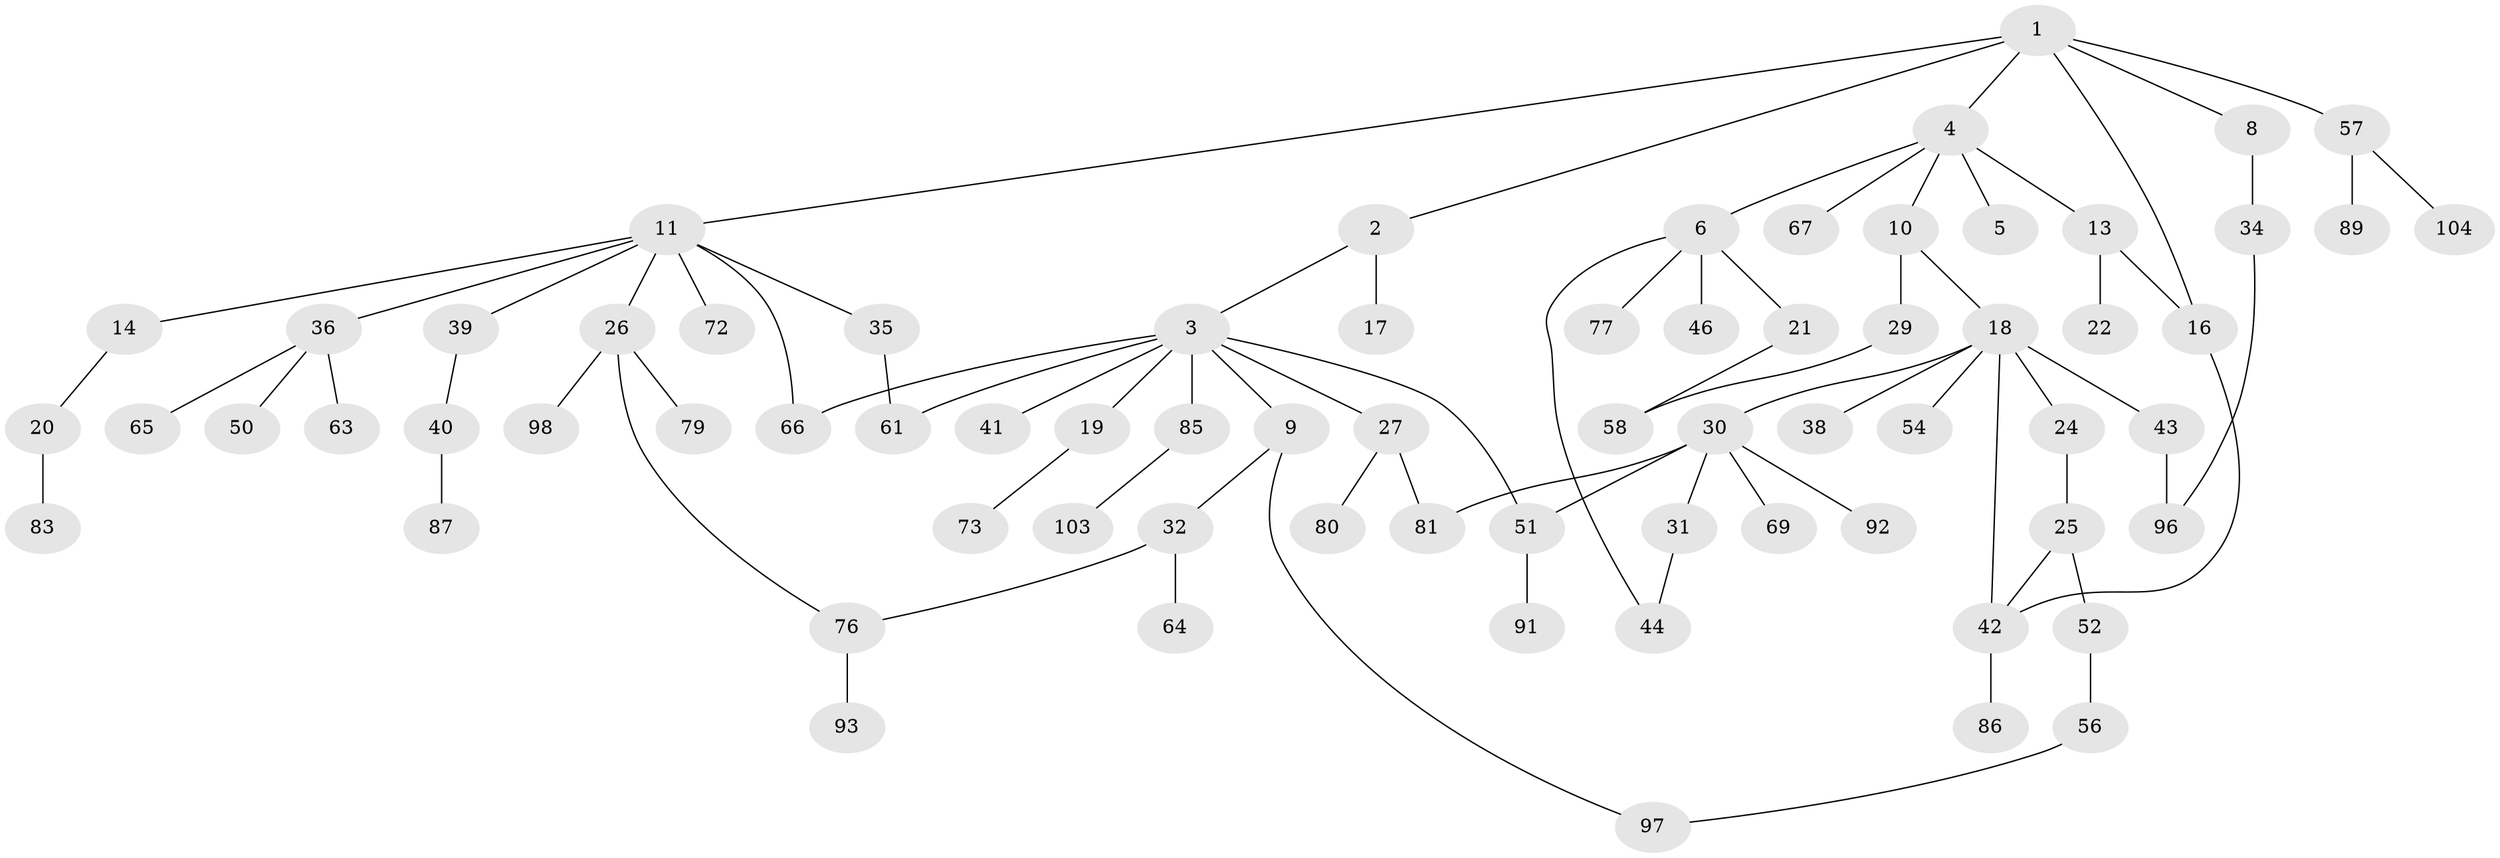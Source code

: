 // original degree distribution, {5: 0.019230769230769232, 3: 0.18269230769230768, 2: 0.28846153846153844, 7: 0.009615384615384616, 4: 0.07692307692307693, 9: 0.009615384615384616, 6: 0.009615384615384616, 1: 0.3942307692307692, 8: 0.009615384615384616}
// Generated by graph-tools (version 1.1) at 2025/10/02/27/25 16:10:53]
// undirected, 72 vertices, 83 edges
graph export_dot {
graph [start="1"]
  node [color=gray90,style=filled];
  1 [super="+48"];
  2;
  3 [super="+7"];
  4 [super="+55"];
  5 [super="+28"];
  6 [super="+12"];
  8;
  9 [super="+15"];
  10;
  11 [super="+37"];
  13 [super="+70"];
  14;
  16 [super="+45"];
  17;
  18 [super="+68"];
  19;
  20 [super="+23"];
  21;
  22;
  24;
  25 [super="+33"];
  26;
  27;
  29 [super="+99"];
  30 [super="+78"];
  31;
  32 [super="+49"];
  34 [super="+60"];
  35;
  36 [super="+53"];
  38;
  39;
  40;
  41;
  42 [super="+59"];
  43 [super="+88"];
  44 [super="+100"];
  46 [super="+47"];
  50;
  51 [super="+62"];
  52 [super="+74"];
  54;
  56 [super="+71"];
  57 [super="+82"];
  58 [super="+90"];
  61;
  63;
  64;
  65;
  66 [super="+84"];
  67;
  69;
  72;
  73 [super="+75"];
  76;
  77;
  79 [super="+95"];
  80 [super="+94"];
  81 [super="+101"];
  83;
  85;
  86;
  87;
  89;
  91;
  92;
  93 [super="+102"];
  96;
  97;
  98;
  103;
  104;
  1 -- 2;
  1 -- 4;
  1 -- 8;
  1 -- 11;
  1 -- 16;
  1 -- 57;
  2 -- 3;
  2 -- 17;
  3 -- 66;
  3 -- 9;
  3 -- 41;
  3 -- 19;
  3 -- 51;
  3 -- 85;
  3 -- 27;
  3 -- 61;
  4 -- 5;
  4 -- 6;
  4 -- 10;
  4 -- 13;
  4 -- 67;
  6 -- 44;
  6 -- 46;
  6 -- 21;
  6 -- 77;
  8 -- 34;
  9 -- 32;
  9 -- 97;
  10 -- 18;
  10 -- 29;
  11 -- 14;
  11 -- 26;
  11 -- 35;
  11 -- 36;
  11 -- 72;
  11 -- 66;
  11 -- 39;
  13 -- 16;
  13 -- 22;
  14 -- 20;
  16 -- 42;
  18 -- 24;
  18 -- 30;
  18 -- 38;
  18 -- 42;
  18 -- 43;
  18 -- 54;
  19 -- 73;
  20 -- 83;
  21 -- 58;
  24 -- 25;
  25 -- 52;
  25 -- 42;
  26 -- 79;
  26 -- 98;
  26 -- 76;
  27 -- 80;
  27 -- 81;
  29 -- 58;
  30 -- 31;
  30 -- 69;
  30 -- 92;
  30 -- 81;
  30 -- 51;
  31 -- 44;
  32 -- 64;
  32 -- 76;
  34 -- 96;
  35 -- 61;
  36 -- 50;
  36 -- 63;
  36 -- 65;
  39 -- 40;
  40 -- 87;
  42 -- 86;
  43 -- 96;
  51 -- 91;
  52 -- 56;
  56 -- 97;
  57 -- 89;
  57 -- 104;
  76 -- 93;
  85 -- 103;
}
